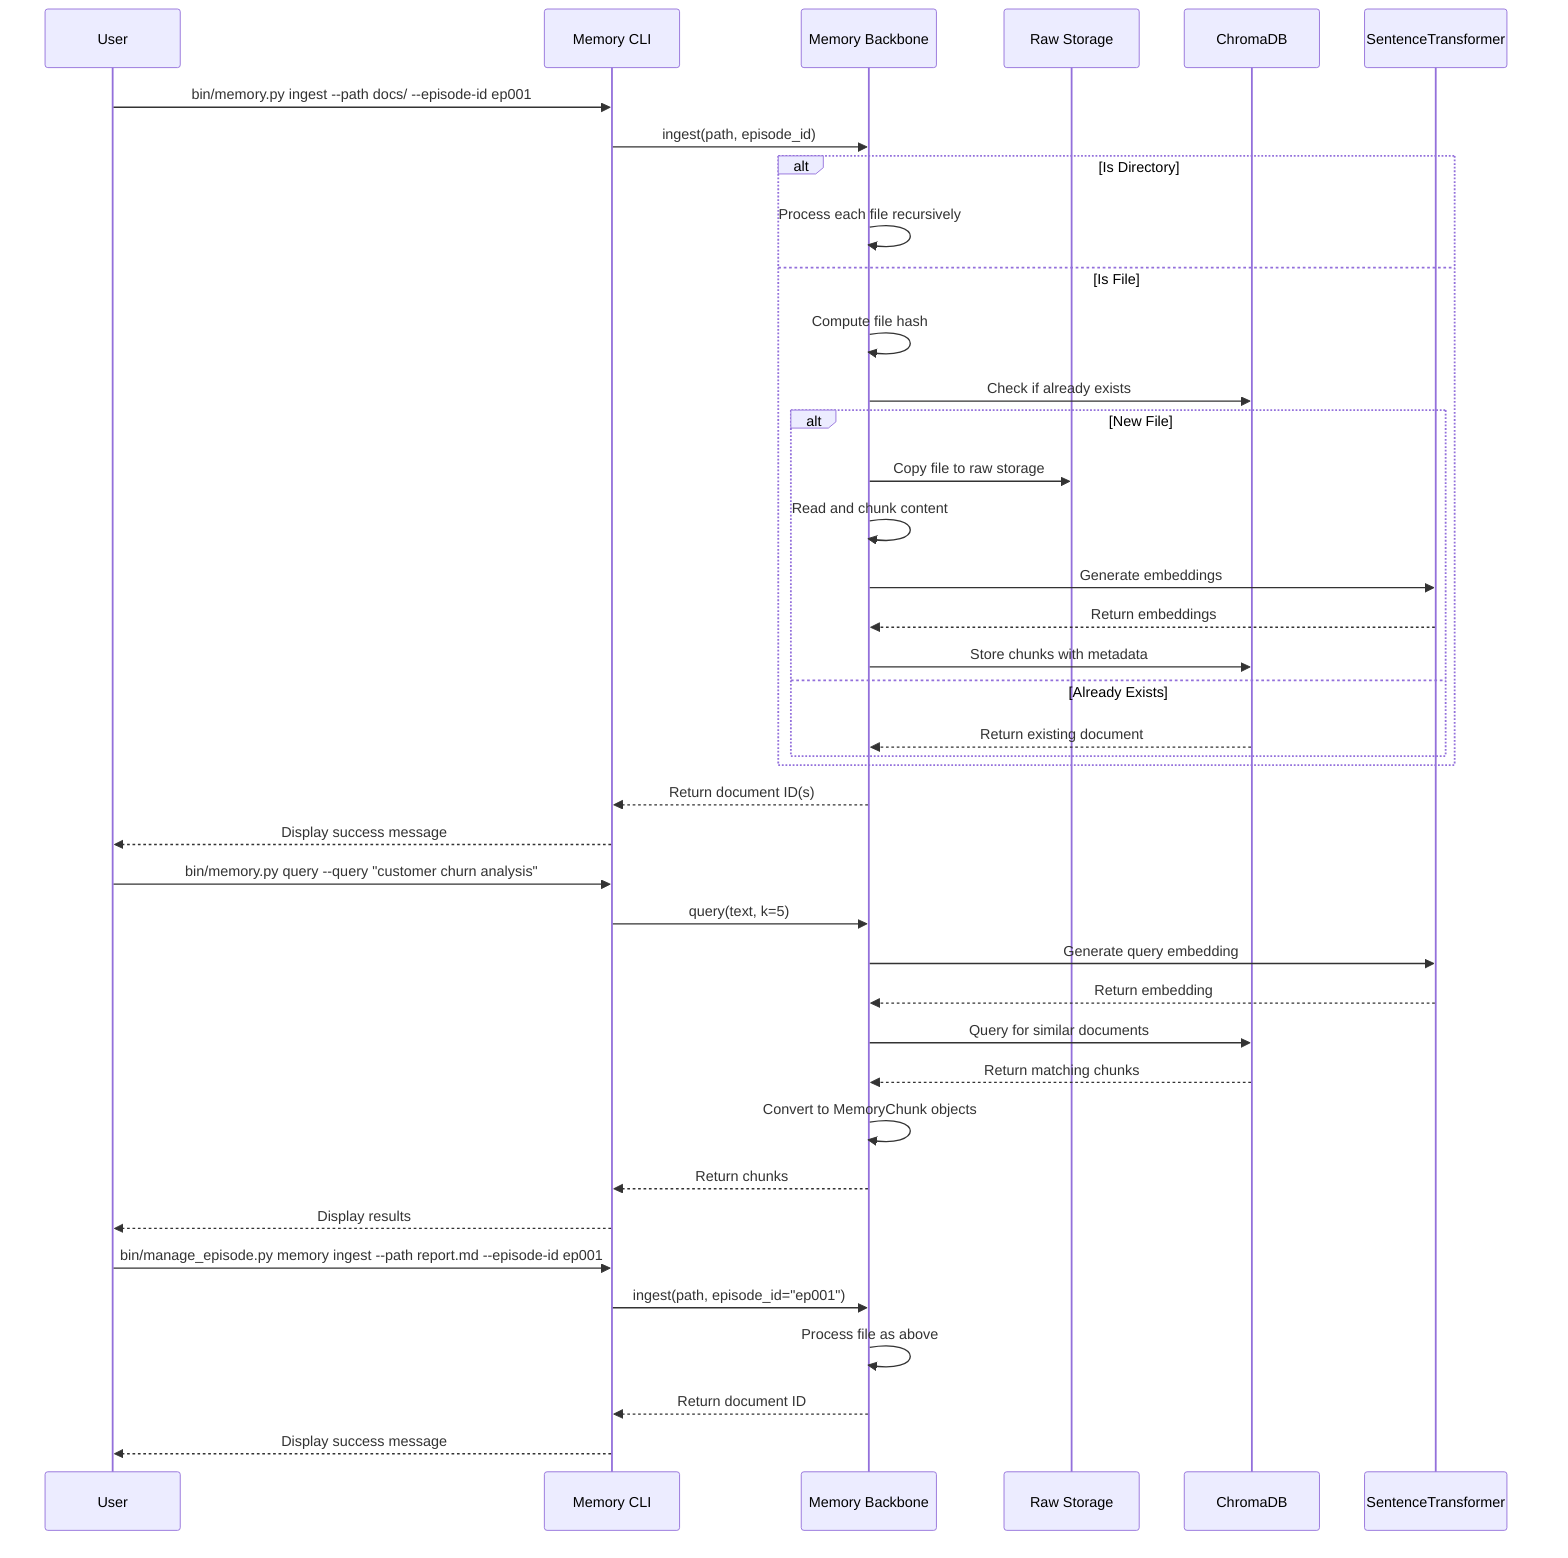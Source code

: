 sequenceDiagram
    participant U as User
    participant CLI as Memory CLI
    participant M as Memory Backbone
    participant Raw as Raw Storage
    participant Chroma as ChromaDB
    participant S as SentenceTransformer
    
    %% Ingest Flow
    U->>CLI: bin/memory.py ingest --path docs/ --episode-id ep001
    CLI->>M: ingest(path, episode_id)
    
    alt Is Directory
        M->>M: Process each file recursively
    else Is File
        M->>M: Compute file hash
        M->>Chroma: Check if already exists
        
        alt New File
            M->>Raw: Copy file to raw storage
            M->>M: Read and chunk content
            M->>S: Generate embeddings
            S-->>M: Return embeddings
            M->>Chroma: Store chunks with metadata
        else Already Exists
            Chroma-->>M: Return existing document
        end
    end
    
    M-->>CLI: Return document ID(s)
    CLI-->>U: Display success message
    
    %% Query Flow
    U->>CLI: bin/memory.py query --query "customer churn analysis"
    CLI->>M: query(text, k=5)
    M->>S: Generate query embedding
    S-->>M: Return embedding
    M->>Chroma: Query for similar documents
    Chroma-->>M: Return matching chunks
    M->>M: Convert to MemoryChunk objects
    M-->>CLI: Return chunks
    CLI-->>U: Display results
    
    %% Integration with Episodes
    U->>CLI: bin/manage_episode.py memory ingest --path report.md --episode-id ep001
    CLI->>M: ingest(path, episode_id="ep001")
    M->>M: Process file as above
    M-->>CLI: Return document ID
    CLI-->>U: Display success message
